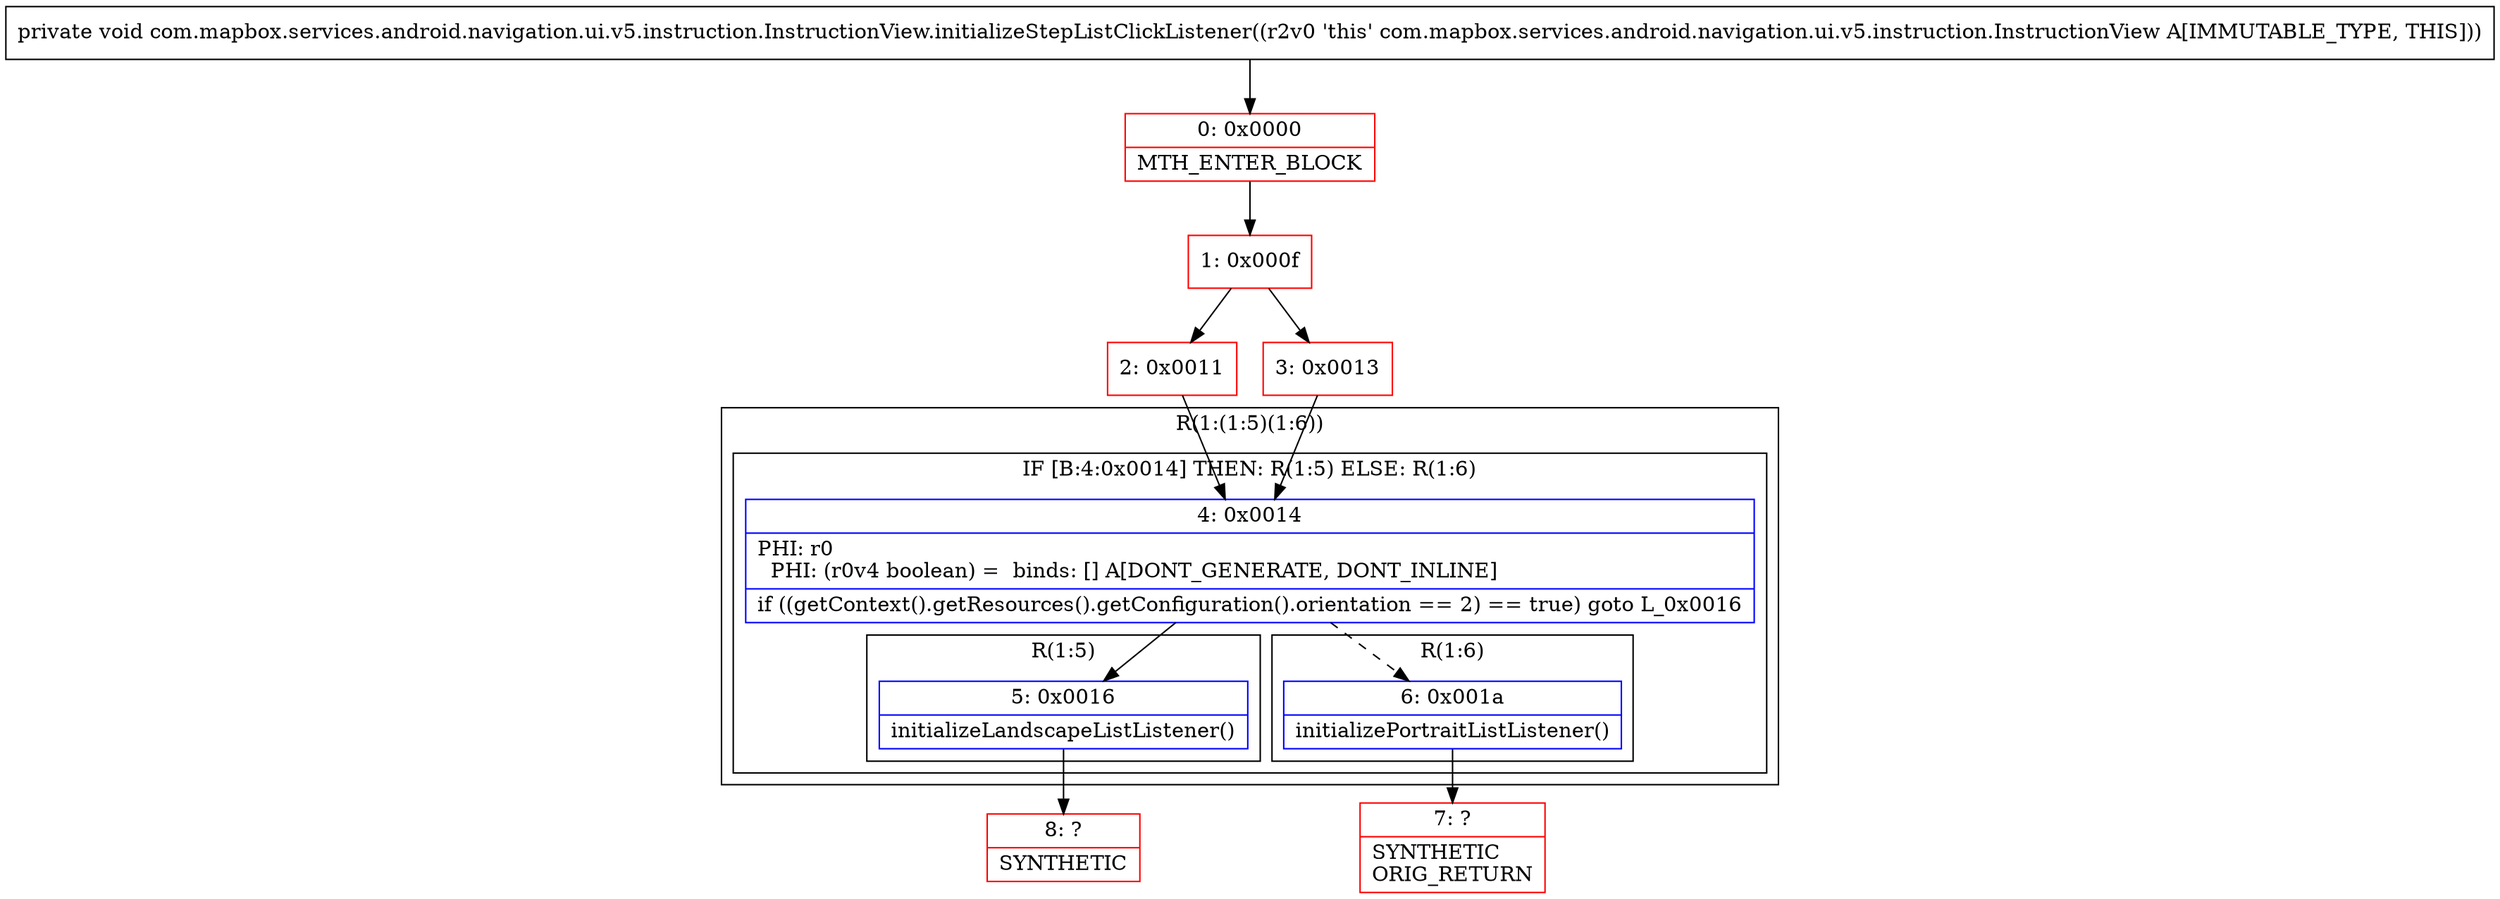 digraph "CFG forcom.mapbox.services.android.navigation.ui.v5.instruction.InstructionView.initializeStepListClickListener()V" {
subgraph cluster_Region_1212745150 {
label = "R(1:(1:5)(1:6))";
node [shape=record,color=blue];
subgraph cluster_IfRegion_393077729 {
label = "IF [B:4:0x0014] THEN: R(1:5) ELSE: R(1:6)";
node [shape=record,color=blue];
Node_4 [shape=record,label="{4\:\ 0x0014|PHI: r0 \l  PHI: (r0v4 boolean) =  binds: [] A[DONT_GENERATE, DONT_INLINE]\l|if ((getContext().getResources().getConfiguration().orientation == 2) == true) goto L_0x0016\l}"];
subgraph cluster_Region_2069773070 {
label = "R(1:5)";
node [shape=record,color=blue];
Node_5 [shape=record,label="{5\:\ 0x0016|initializeLandscapeListListener()\l}"];
}
subgraph cluster_Region_1492597995 {
label = "R(1:6)";
node [shape=record,color=blue];
Node_6 [shape=record,label="{6\:\ 0x001a|initializePortraitListListener()\l}"];
}
}
}
Node_0 [shape=record,color=red,label="{0\:\ 0x0000|MTH_ENTER_BLOCK\l}"];
Node_1 [shape=record,color=red,label="{1\:\ 0x000f}"];
Node_2 [shape=record,color=red,label="{2\:\ 0x0011}"];
Node_3 [shape=record,color=red,label="{3\:\ 0x0013}"];
Node_7 [shape=record,color=red,label="{7\:\ ?|SYNTHETIC\lORIG_RETURN\l}"];
Node_8 [shape=record,color=red,label="{8\:\ ?|SYNTHETIC\l}"];
MethodNode[shape=record,label="{private void com.mapbox.services.android.navigation.ui.v5.instruction.InstructionView.initializeStepListClickListener((r2v0 'this' com.mapbox.services.android.navigation.ui.v5.instruction.InstructionView A[IMMUTABLE_TYPE, THIS])) }"];
MethodNode -> Node_0;
Node_4 -> Node_5;
Node_4 -> Node_6[style=dashed];
Node_5 -> Node_8;
Node_6 -> Node_7;
Node_0 -> Node_1;
Node_1 -> Node_2;
Node_1 -> Node_3;
Node_2 -> Node_4;
Node_3 -> Node_4;
}

